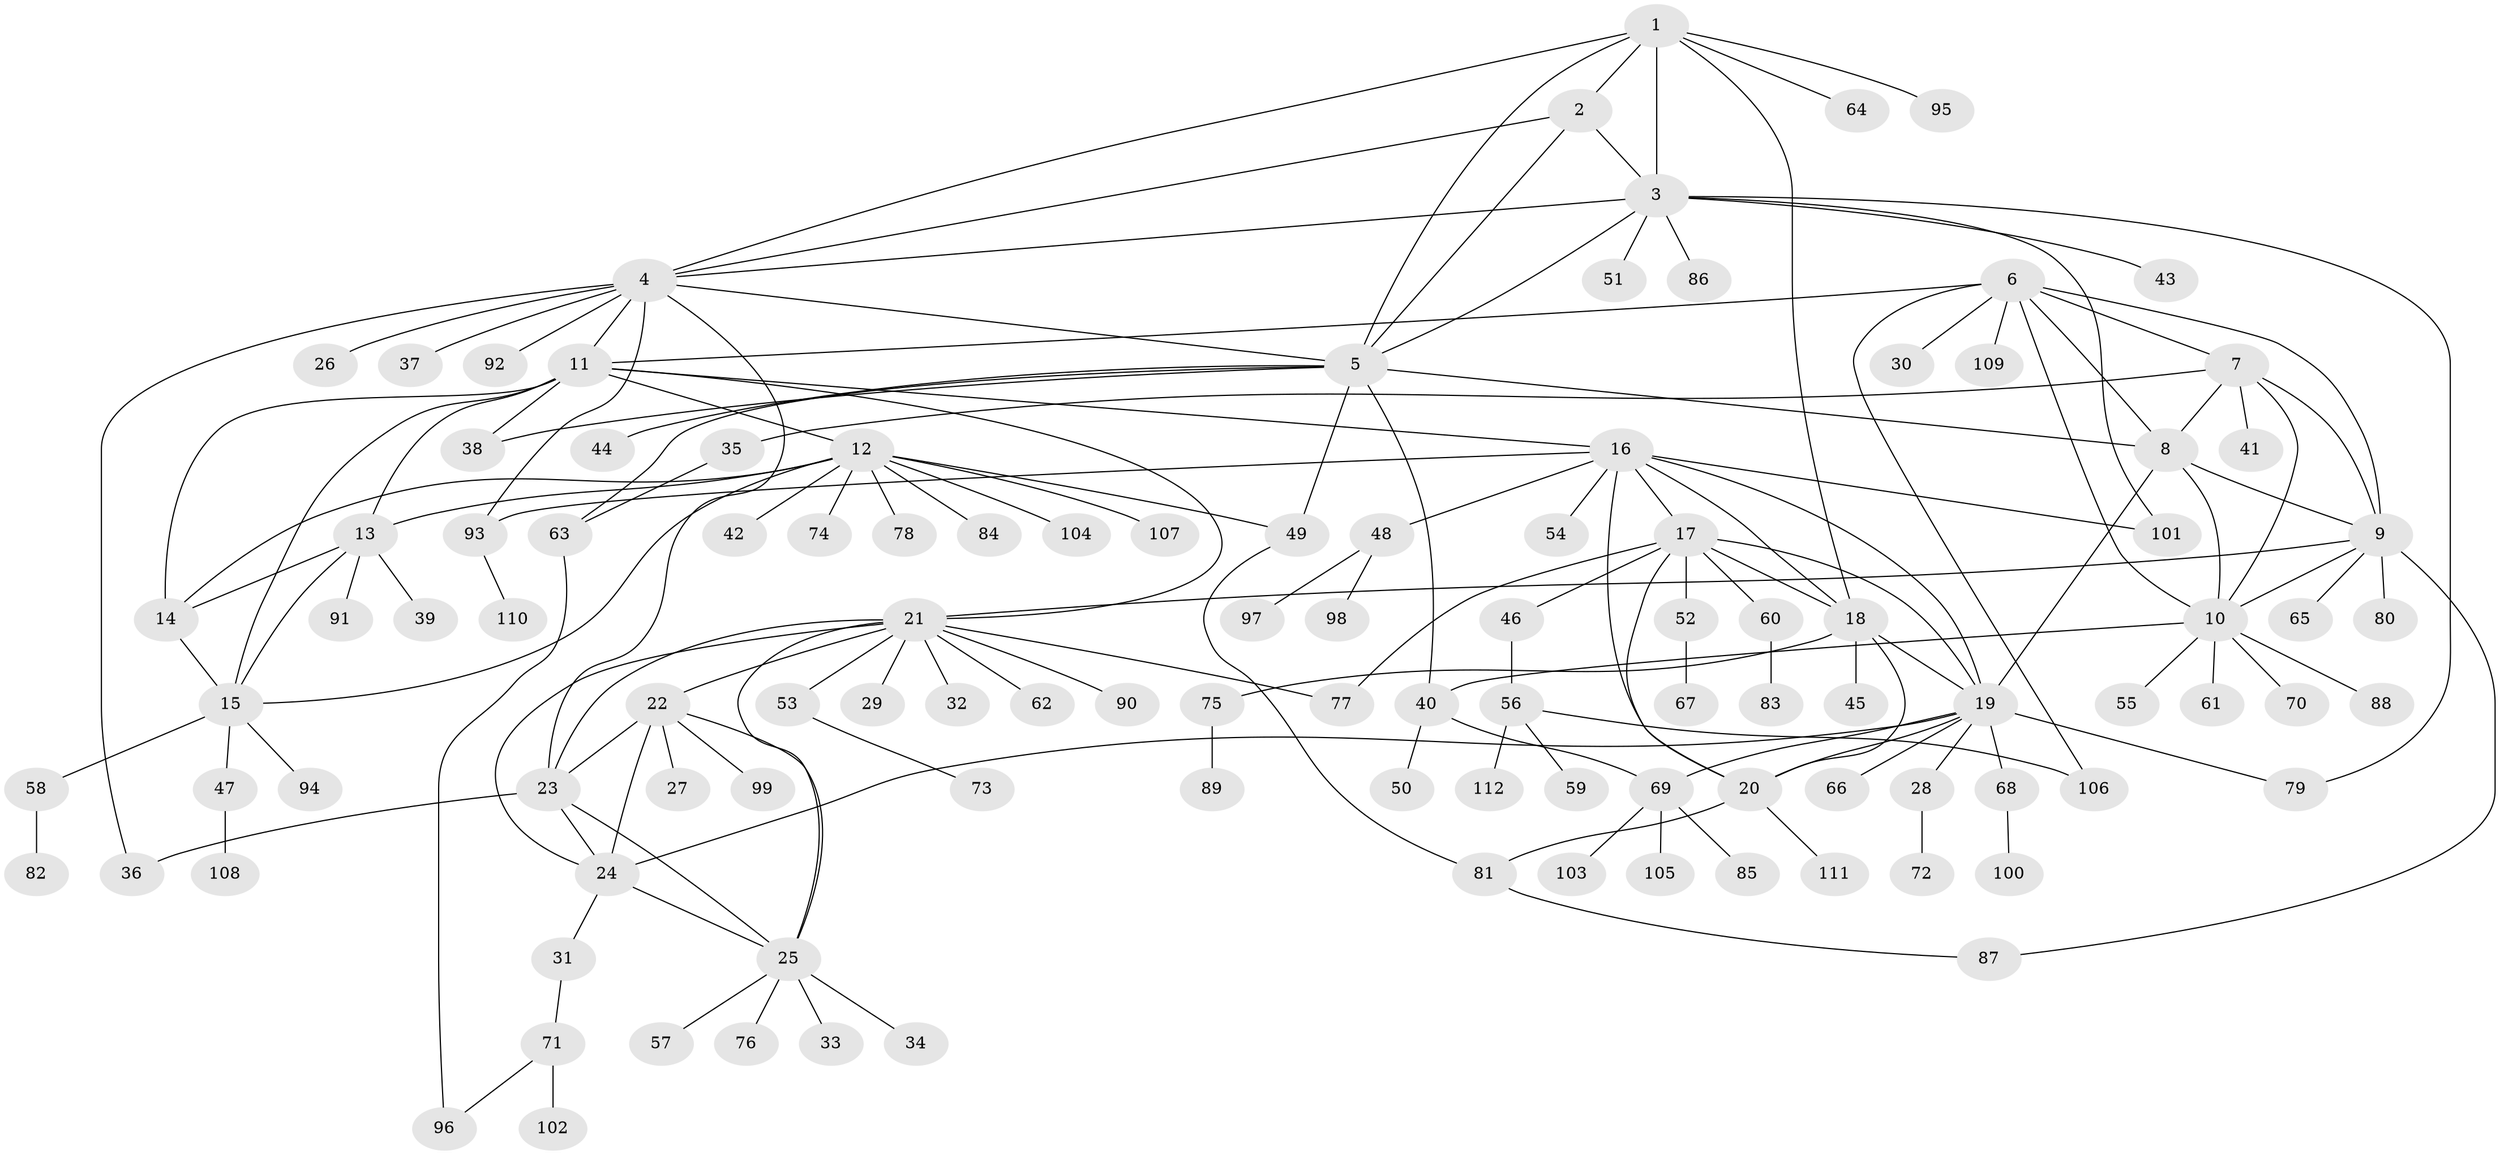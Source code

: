 // coarse degree distribution, {4: 0.058823529411764705, 7: 0.029411764705882353, 8: 0.029411764705882353, 6: 0.08823529411764706, 5: 0.08823529411764706, 9: 0.058823529411764705, 3: 0.11764705882352941, 16: 0.029411764705882353, 2: 0.20588235294117646, 1: 0.29411764705882354}
// Generated by graph-tools (version 1.1) at 2025/52/03/04/25 22:52:26]
// undirected, 112 vertices, 161 edges
graph export_dot {
  node [color=gray90,style=filled];
  1;
  2;
  3;
  4;
  5;
  6;
  7;
  8;
  9;
  10;
  11;
  12;
  13;
  14;
  15;
  16;
  17;
  18;
  19;
  20;
  21;
  22;
  23;
  24;
  25;
  26;
  27;
  28;
  29;
  30;
  31;
  32;
  33;
  34;
  35;
  36;
  37;
  38;
  39;
  40;
  41;
  42;
  43;
  44;
  45;
  46;
  47;
  48;
  49;
  50;
  51;
  52;
  53;
  54;
  55;
  56;
  57;
  58;
  59;
  60;
  61;
  62;
  63;
  64;
  65;
  66;
  67;
  68;
  69;
  70;
  71;
  72;
  73;
  74;
  75;
  76;
  77;
  78;
  79;
  80;
  81;
  82;
  83;
  84;
  85;
  86;
  87;
  88;
  89;
  90;
  91;
  92;
  93;
  94;
  95;
  96;
  97;
  98;
  99;
  100;
  101;
  102;
  103;
  104;
  105;
  106;
  107;
  108;
  109;
  110;
  111;
  112;
  1 -- 2;
  1 -- 3;
  1 -- 4;
  1 -- 5;
  1 -- 18;
  1 -- 64;
  1 -- 95;
  2 -- 3;
  2 -- 4;
  2 -- 5;
  3 -- 4;
  3 -- 5;
  3 -- 43;
  3 -- 51;
  3 -- 79;
  3 -- 86;
  3 -- 101;
  4 -- 5;
  4 -- 11;
  4 -- 23;
  4 -- 26;
  4 -- 36;
  4 -- 37;
  4 -- 92;
  4 -- 93;
  5 -- 8;
  5 -- 38;
  5 -- 40;
  5 -- 44;
  5 -- 49;
  5 -- 63;
  6 -- 7;
  6 -- 8;
  6 -- 9;
  6 -- 10;
  6 -- 11;
  6 -- 30;
  6 -- 106;
  6 -- 109;
  7 -- 8;
  7 -- 9;
  7 -- 10;
  7 -- 35;
  7 -- 41;
  8 -- 9;
  8 -- 10;
  8 -- 19;
  9 -- 10;
  9 -- 21;
  9 -- 65;
  9 -- 80;
  9 -- 87;
  10 -- 40;
  10 -- 55;
  10 -- 61;
  10 -- 70;
  10 -- 88;
  11 -- 12;
  11 -- 13;
  11 -- 14;
  11 -- 15;
  11 -- 16;
  11 -- 21;
  11 -- 38;
  12 -- 13;
  12 -- 14;
  12 -- 15;
  12 -- 42;
  12 -- 49;
  12 -- 74;
  12 -- 78;
  12 -- 84;
  12 -- 104;
  12 -- 107;
  13 -- 14;
  13 -- 15;
  13 -- 39;
  13 -- 91;
  14 -- 15;
  15 -- 47;
  15 -- 58;
  15 -- 94;
  16 -- 17;
  16 -- 18;
  16 -- 19;
  16 -- 20;
  16 -- 48;
  16 -- 54;
  16 -- 93;
  16 -- 101;
  17 -- 18;
  17 -- 19;
  17 -- 20;
  17 -- 46;
  17 -- 52;
  17 -- 60;
  17 -- 77;
  18 -- 19;
  18 -- 20;
  18 -- 45;
  18 -- 75;
  19 -- 20;
  19 -- 24;
  19 -- 28;
  19 -- 66;
  19 -- 68;
  19 -- 69;
  19 -- 79;
  20 -- 81;
  20 -- 111;
  21 -- 22;
  21 -- 23;
  21 -- 24;
  21 -- 25;
  21 -- 29;
  21 -- 32;
  21 -- 53;
  21 -- 62;
  21 -- 77;
  21 -- 90;
  22 -- 23;
  22 -- 24;
  22 -- 25;
  22 -- 27;
  22 -- 99;
  23 -- 24;
  23 -- 25;
  23 -- 36;
  24 -- 25;
  24 -- 31;
  25 -- 33;
  25 -- 34;
  25 -- 57;
  25 -- 76;
  28 -- 72;
  31 -- 71;
  35 -- 63;
  40 -- 50;
  40 -- 69;
  46 -- 56;
  47 -- 108;
  48 -- 97;
  48 -- 98;
  49 -- 81;
  52 -- 67;
  53 -- 73;
  56 -- 59;
  56 -- 106;
  56 -- 112;
  58 -- 82;
  60 -- 83;
  63 -- 96;
  68 -- 100;
  69 -- 85;
  69 -- 103;
  69 -- 105;
  71 -- 96;
  71 -- 102;
  75 -- 89;
  81 -- 87;
  93 -- 110;
}
